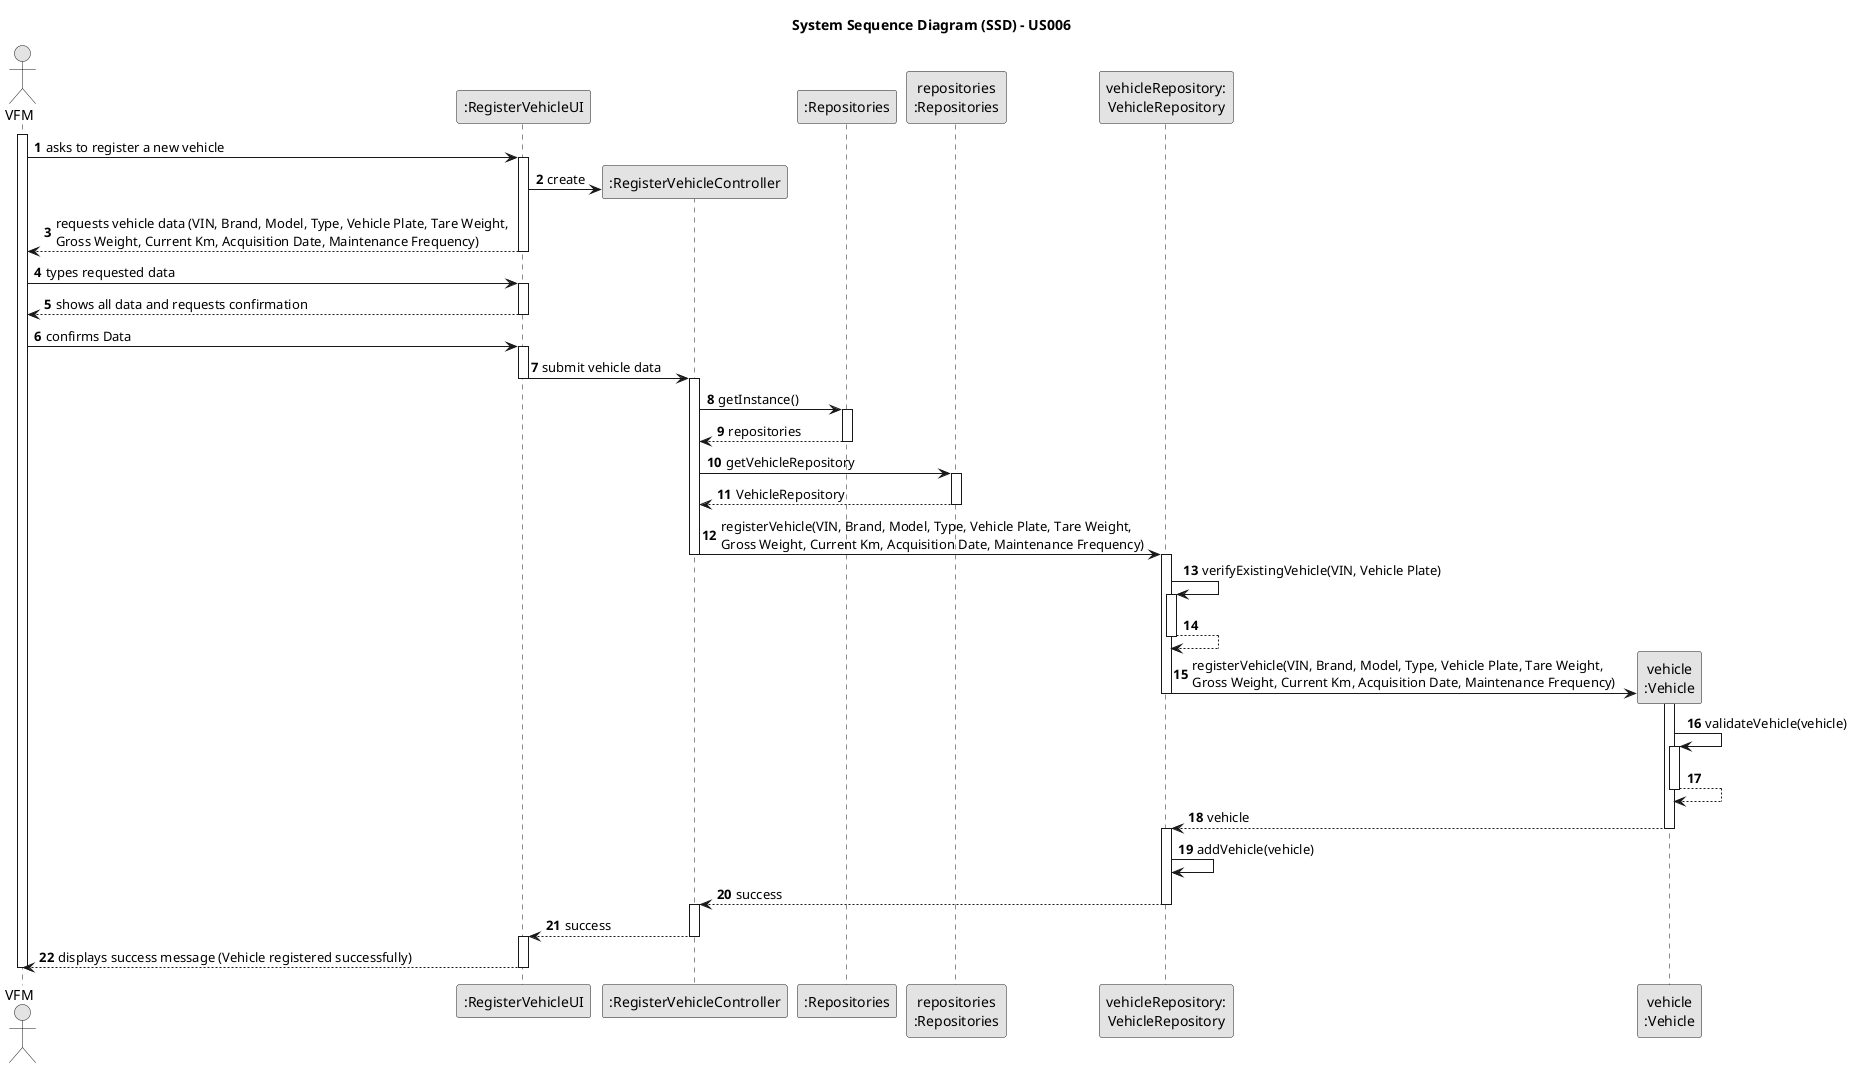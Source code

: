 @startuml
skinparam monochrome true
skinparam packageStyle rectangle
skinparam shadowing false

title System Sequence Diagram (SSD) - US006

autonumber

actor "VFM" as VFM
participant ":RegisterVehicleUI" as UI
participant ":RegisterVehicleController" as CTRL
participant ":Repositories" as RepositorySingleton
participant "repositories\n:Repositories" as PLAT
participant "vehicleRepository:\nVehicleRepository" as VehicleRepository
participant "vehicle\n:Vehicle" as VEI

activate VFM

    VFM -> UI : asks to register a new vehicle
    activate UI

        UI -> CTRL** : create

        UI --> VFM : requests vehicle data (VIN, Brand, Model, Type, Vehicle Plate, Tare Weight, \nGross Weight, Current Km, Acquisition Date, Maintenance Frequency)
        deactivate UI

    VFM -> UI : types requested data
    activate UI

    UI --> VFM : shows all data and requests confirmation
    deactivate UI

    VFM -> UI: confirms Data
    activate UI

        UI -> CTRL : submit vehicle data
        deactivate UI
        activate CTRL

            CTRL -> RepositorySingleton: getInstance()
            activate RepositorySingleton

            RepositorySingleton --> CTRL: repositories
            deactivate RepositorySingleton

            CTRL -> PLAT: getVehicleRepository
            activate PLAT

            PLAT --> CTRL: VehicleRepository
            deactivate PLAT

        CTRL -> VehicleRepository : registerVehicle(VIN, Brand, Model, Type, Vehicle Plate, Tare Weight, \nGross Weight, Current Km, Acquisition Date, Maintenance Frequency)
        deactivate CTRL

            activate VehicleRepository

        VehicleRepository -> VehicleRepository: verifyExistingVehicle(VIN, Vehicle Plate)
                                activate VehicleRepository

                                VehicleRepository --> VehicleRepository
                                deactivate VehicleRepository


            VehicleRepository -> VEI **: registerVehicle(VIN, Brand, Model, Type, Vehicle Plate, Tare Weight, \nGross Weight, Current Km, Acquisition Date, Maintenance Frequency)
        deactivate VehicleRepository
            activate VEI


            VEI -> VEI: validateVehicle(vehicle)
            activate VEI

            VEI --> VEI
            deactivate VEI

            VEI --> VehicleRepository: vehicle
            deactivate VEI
            activate VehicleRepository



                        VehicleRepository -> VehicleRepository: addVehicle(vehicle)


            VehicleRepository --> CTRL: success
            deactivate VehicleRepository
            activate CTRL


            CTRL --> UI : success
            deactivate CTRL
            activate UI

    UI --> VFM : displays success message (Vehicle registered successfully)
    deactivate UI

deactivate VFM

@enduml
